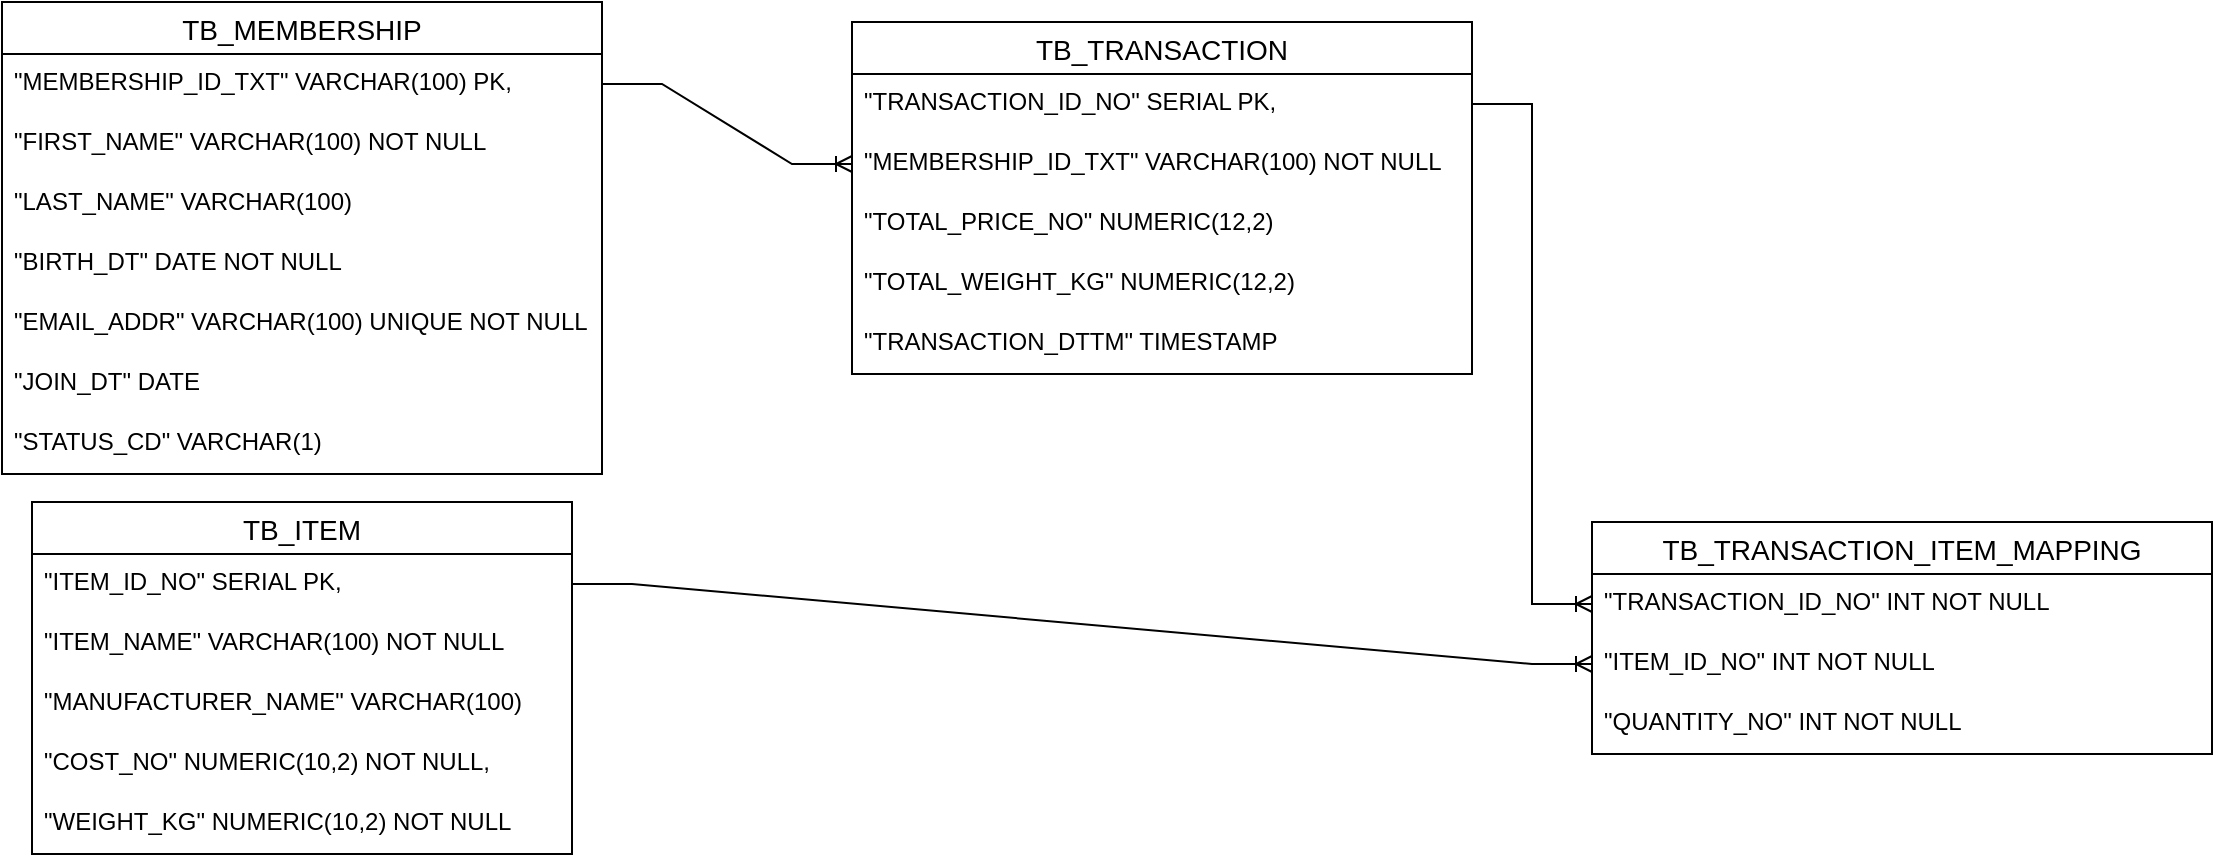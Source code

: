 <mxfile version="28.1.2">
  <diagram name="Page-1" id="7x_k01PApRXjQRJml1V-">
    <mxGraphModel dx="1042" dy="626" grid="1" gridSize="10" guides="1" tooltips="1" connect="1" arrows="1" fold="1" page="1" pageScale="1" pageWidth="827" pageHeight="1169" math="0" shadow="0">
      <root>
        <mxCell id="0" />
        <mxCell id="1" parent="0" />
        <mxCell id="9JpW4QMRia662BiHbdFQ-16" value="TB_ITEM" style="swimlane;fontStyle=0;childLayout=stackLayout;horizontal=1;startSize=26;horizontalStack=0;resizeParent=1;resizeParentMax=0;resizeLast=0;collapsible=1;marginBottom=0;align=center;fontSize=14;" vertex="1" parent="1">
          <mxGeometry x="50" y="260" width="270" height="176" as="geometry">
            <mxRectangle x="120" y="290" width="100" height="30" as="alternateBounds" />
          </mxGeometry>
        </mxCell>
        <mxCell id="9JpW4QMRia662BiHbdFQ-17" value="&quot;ITEM_ID_NO&quot; SERIAL PK," style="text;strokeColor=none;fillColor=none;spacingLeft=4;spacingRight=4;overflow=hidden;rotatable=0;points=[[0,0.5],[1,0.5]];portConstraint=eastwest;fontSize=12;whiteSpace=wrap;html=1;" vertex="1" parent="9JpW4QMRia662BiHbdFQ-16">
          <mxGeometry y="26" width="270" height="30" as="geometry" />
        </mxCell>
        <mxCell id="9JpW4QMRia662BiHbdFQ-18" value="&quot;ITEM_NAME&quot; VARCHAR(100) NOT NULL" style="text;strokeColor=none;fillColor=none;spacingLeft=4;spacingRight=4;overflow=hidden;rotatable=0;points=[[0,0.5],[1,0.5]];portConstraint=eastwest;fontSize=12;whiteSpace=wrap;html=1;" vertex="1" parent="9JpW4QMRia662BiHbdFQ-16">
          <mxGeometry y="56" width="270" height="30" as="geometry" />
        </mxCell>
        <mxCell id="9JpW4QMRia662BiHbdFQ-21" value="&quot;MANUFACTURER_NAME&quot; VARCHAR(100)" style="text;strokeColor=none;fillColor=none;spacingLeft=4;spacingRight=4;overflow=hidden;rotatable=0;points=[[0,0.5],[1,0.5]];portConstraint=eastwest;fontSize=12;whiteSpace=wrap;html=1;" vertex="1" parent="9JpW4QMRia662BiHbdFQ-16">
          <mxGeometry y="86" width="270" height="30" as="geometry" />
        </mxCell>
        <mxCell id="9JpW4QMRia662BiHbdFQ-23" value="&quot;COST_NO&quot; NUMERIC(10,2) NOT NULL," style="text;strokeColor=none;fillColor=none;spacingLeft=4;spacingRight=4;overflow=hidden;rotatable=0;points=[[0,0.5],[1,0.5]];portConstraint=eastwest;fontSize=12;whiteSpace=wrap;html=1;" vertex="1" parent="9JpW4QMRia662BiHbdFQ-16">
          <mxGeometry y="116" width="270" height="30" as="geometry" />
        </mxCell>
        <mxCell id="9JpW4QMRia662BiHbdFQ-19" value="&quot;WEIGHT_KG&quot; NUMERIC(10,2) NOT NULL" style="text;strokeColor=none;fillColor=none;spacingLeft=4;spacingRight=4;overflow=hidden;rotatable=0;points=[[0,0.5],[1,0.5]];portConstraint=eastwest;fontSize=12;whiteSpace=wrap;html=1;" vertex="1" parent="9JpW4QMRia662BiHbdFQ-16">
          <mxGeometry y="146" width="270" height="30" as="geometry" />
        </mxCell>
        <mxCell id="9JpW4QMRia662BiHbdFQ-24" value="TB_MEMBERSHIP" style="swimlane;fontStyle=0;childLayout=stackLayout;horizontal=1;startSize=26;horizontalStack=0;resizeParent=1;resizeParentMax=0;resizeLast=0;collapsible=1;marginBottom=0;align=center;fontSize=14;" vertex="1" parent="1">
          <mxGeometry x="35" y="10" width="300" height="236" as="geometry">
            <mxRectangle x="120" y="290" width="100" height="30" as="alternateBounds" />
          </mxGeometry>
        </mxCell>
        <mxCell id="9JpW4QMRia662BiHbdFQ-25" value="&quot;MEMBERSHIP_ID_TXT&quot; VARCHAR(100) PK," style="text;strokeColor=none;fillColor=none;spacingLeft=4;spacingRight=4;overflow=hidden;rotatable=0;points=[[0,0.5],[1,0.5]];portConstraint=eastwest;fontSize=12;whiteSpace=wrap;html=1;" vertex="1" parent="9JpW4QMRia662BiHbdFQ-24">
          <mxGeometry y="26" width="300" height="30" as="geometry" />
        </mxCell>
        <mxCell id="9JpW4QMRia662BiHbdFQ-26" value="&quot;FIRST_NAME&quot; VARCHAR(100) NOT NULL" style="text;strokeColor=none;fillColor=none;spacingLeft=4;spacingRight=4;overflow=hidden;rotatable=0;points=[[0,0.5],[1,0.5]];portConstraint=eastwest;fontSize=12;whiteSpace=wrap;html=1;" vertex="1" parent="9JpW4QMRia662BiHbdFQ-24">
          <mxGeometry y="56" width="300" height="30" as="geometry" />
        </mxCell>
        <mxCell id="9JpW4QMRia662BiHbdFQ-27" value="&quot;LAST_NAME&quot; VARCHAR(100)" style="text;strokeColor=none;fillColor=none;spacingLeft=4;spacingRight=4;overflow=hidden;rotatable=0;points=[[0,0.5],[1,0.5]];portConstraint=eastwest;fontSize=12;whiteSpace=wrap;html=1;" vertex="1" parent="9JpW4QMRia662BiHbdFQ-24">
          <mxGeometry y="86" width="300" height="30" as="geometry" />
        </mxCell>
        <mxCell id="9JpW4QMRia662BiHbdFQ-28" value="&quot;BIRTH_DT&quot; DATE NOT NULL" style="text;strokeColor=none;fillColor=none;spacingLeft=4;spacingRight=4;overflow=hidden;rotatable=0;points=[[0,0.5],[1,0.5]];portConstraint=eastwest;fontSize=12;whiteSpace=wrap;html=1;" vertex="1" parent="9JpW4QMRia662BiHbdFQ-24">
          <mxGeometry y="116" width="300" height="30" as="geometry" />
        </mxCell>
        <mxCell id="9JpW4QMRia662BiHbdFQ-30" value="&quot;EMAIL_ADDR&quot; VARCHAR(100) UNIQUE NOT NULL" style="text;strokeColor=none;fillColor=none;spacingLeft=4;spacingRight=4;overflow=hidden;rotatable=0;points=[[0,0.5],[1,0.5]];portConstraint=eastwest;fontSize=12;whiteSpace=wrap;html=1;" vertex="1" parent="9JpW4QMRia662BiHbdFQ-24">
          <mxGeometry y="146" width="300" height="30" as="geometry" />
        </mxCell>
        <mxCell id="9JpW4QMRia662BiHbdFQ-29" value="&quot;JOIN_DT&quot; DATE&amp;nbsp;" style="text;strokeColor=none;fillColor=none;spacingLeft=4;spacingRight=4;overflow=hidden;rotatable=0;points=[[0,0.5],[1,0.5]];portConstraint=eastwest;fontSize=12;whiteSpace=wrap;html=1;" vertex="1" parent="9JpW4QMRia662BiHbdFQ-24">
          <mxGeometry y="176" width="300" height="30" as="geometry" />
        </mxCell>
        <mxCell id="9JpW4QMRia662BiHbdFQ-31" value="&quot;STATUS_CD&quot; VARCHAR(1)&amp;nbsp;" style="text;strokeColor=none;fillColor=none;spacingLeft=4;spacingRight=4;overflow=hidden;rotatable=0;points=[[0,0.5],[1,0.5]];portConstraint=eastwest;fontSize=12;whiteSpace=wrap;html=1;" vertex="1" parent="9JpW4QMRia662BiHbdFQ-24">
          <mxGeometry y="206" width="300" height="30" as="geometry" />
        </mxCell>
        <mxCell id="9JpW4QMRia662BiHbdFQ-32" value="TB_TRANSACTION" style="swimlane;fontStyle=0;childLayout=stackLayout;horizontal=1;startSize=26;horizontalStack=0;resizeParent=1;resizeParentMax=0;resizeLast=0;collapsible=1;marginBottom=0;align=center;fontSize=14;" vertex="1" parent="1">
          <mxGeometry x="460" y="20" width="310" height="176" as="geometry">
            <mxRectangle x="120" y="290" width="100" height="30" as="alternateBounds" />
          </mxGeometry>
        </mxCell>
        <mxCell id="9JpW4QMRia662BiHbdFQ-33" value="&quot;TRANSACTION_ID_NO&quot; SERIAL PK," style="text;strokeColor=none;fillColor=none;spacingLeft=4;spacingRight=4;overflow=hidden;rotatable=0;points=[[0,0.5],[1,0.5]];portConstraint=eastwest;fontSize=12;whiteSpace=wrap;html=1;" vertex="1" parent="9JpW4QMRia662BiHbdFQ-32">
          <mxGeometry y="26" width="310" height="30" as="geometry" />
        </mxCell>
        <mxCell id="9JpW4QMRia662BiHbdFQ-34" value="&quot;MEMBERSHIP_ID_TXT&quot; VARCHAR(100) NOT NULL" style="text;strokeColor=none;fillColor=none;spacingLeft=4;spacingRight=4;overflow=hidden;rotatable=0;points=[[0,0.5],[1,0.5]];portConstraint=eastwest;fontSize=12;whiteSpace=wrap;html=1;" vertex="1" parent="9JpW4QMRia662BiHbdFQ-32">
          <mxGeometry y="56" width="310" height="30" as="geometry" />
        </mxCell>
        <mxCell id="9JpW4QMRia662BiHbdFQ-35" value="&quot;TOTAL_PRICE_NO&quot; NUMERIC(12,2)" style="text;strokeColor=none;fillColor=none;spacingLeft=4;spacingRight=4;overflow=hidden;rotatable=0;points=[[0,0.5],[1,0.5]];portConstraint=eastwest;fontSize=12;whiteSpace=wrap;html=1;" vertex="1" parent="9JpW4QMRia662BiHbdFQ-32">
          <mxGeometry y="86" width="310" height="30" as="geometry" />
        </mxCell>
        <mxCell id="9JpW4QMRia662BiHbdFQ-36" value="&quot;TOTAL_WEIGHT_KG&quot; NUMERIC(12,2)" style="text;strokeColor=none;fillColor=none;spacingLeft=4;spacingRight=4;overflow=hidden;rotatable=0;points=[[0,0.5],[1,0.5]];portConstraint=eastwest;fontSize=12;whiteSpace=wrap;html=1;" vertex="1" parent="9JpW4QMRia662BiHbdFQ-32">
          <mxGeometry y="116" width="310" height="30" as="geometry" />
        </mxCell>
        <mxCell id="9JpW4QMRia662BiHbdFQ-37" value="&quot;TRANSACTION_DTTM&quot; TIMESTAMP&amp;nbsp;" style="text;strokeColor=none;fillColor=none;spacingLeft=4;spacingRight=4;overflow=hidden;rotatable=0;points=[[0,0.5],[1,0.5]];portConstraint=eastwest;fontSize=12;whiteSpace=wrap;html=1;" vertex="1" parent="9JpW4QMRia662BiHbdFQ-32">
          <mxGeometry y="146" width="310" height="30" as="geometry" />
        </mxCell>
        <mxCell id="9JpW4QMRia662BiHbdFQ-38" value="TB_TRANSACTION_ITEM_MAPPING" style="swimlane;fontStyle=0;childLayout=stackLayout;horizontal=1;startSize=26;horizontalStack=0;resizeParent=1;resizeParentMax=0;resizeLast=0;collapsible=1;marginBottom=0;align=center;fontSize=14;" vertex="1" parent="1">
          <mxGeometry x="830" y="270" width="310" height="116" as="geometry">
            <mxRectangle x="120" y="290" width="100" height="30" as="alternateBounds" />
          </mxGeometry>
        </mxCell>
        <mxCell id="9JpW4QMRia662BiHbdFQ-39" value="&quot;TRANSACTION_ID_NO&quot; INT NOT NULL" style="text;strokeColor=none;fillColor=none;spacingLeft=4;spacingRight=4;overflow=hidden;rotatable=0;points=[[0,0.5],[1,0.5]];portConstraint=eastwest;fontSize=12;whiteSpace=wrap;html=1;" vertex="1" parent="9JpW4QMRia662BiHbdFQ-38">
          <mxGeometry y="26" width="310" height="30" as="geometry" />
        </mxCell>
        <mxCell id="9JpW4QMRia662BiHbdFQ-40" value="&quot;ITEM_ID_NO&quot; INT NOT NULL" style="text;strokeColor=none;fillColor=none;spacingLeft=4;spacingRight=4;overflow=hidden;rotatable=0;points=[[0,0.5],[1,0.5]];portConstraint=eastwest;fontSize=12;whiteSpace=wrap;html=1;" vertex="1" parent="9JpW4QMRia662BiHbdFQ-38">
          <mxGeometry y="56" width="310" height="30" as="geometry" />
        </mxCell>
        <mxCell id="9JpW4QMRia662BiHbdFQ-41" value="&quot;QUANTITY_NO&quot; INT NOT NULL" style="text;strokeColor=none;fillColor=none;spacingLeft=4;spacingRight=4;overflow=hidden;rotatable=0;points=[[0,0.5],[1,0.5]];portConstraint=eastwest;fontSize=12;whiteSpace=wrap;html=1;" vertex="1" parent="9JpW4QMRia662BiHbdFQ-38">
          <mxGeometry y="86" width="310" height="30" as="geometry" />
        </mxCell>
        <mxCell id="9JpW4QMRia662BiHbdFQ-46" value="" style="edgeStyle=entityRelationEdgeStyle;fontSize=12;html=1;endArrow=ERoneToMany;rounded=0;exitX=1;exitY=0.5;exitDx=0;exitDy=0;entryX=0;entryY=0.5;entryDx=0;entryDy=0;" edge="1" parent="1" source="9JpW4QMRia662BiHbdFQ-25" target="9JpW4QMRia662BiHbdFQ-34">
          <mxGeometry width="100" height="100" relative="1" as="geometry">
            <mxPoint x="410" y="380" as="sourcePoint" />
            <mxPoint x="510" y="280" as="targetPoint" />
          </mxGeometry>
        </mxCell>
        <mxCell id="9JpW4QMRia662BiHbdFQ-47" value="" style="edgeStyle=entityRelationEdgeStyle;fontSize=12;html=1;endArrow=ERoneToMany;rounded=0;exitX=1;exitY=0.5;exitDx=0;exitDy=0;entryX=0;entryY=0.5;entryDx=0;entryDy=0;" edge="1" parent="1" source="9JpW4QMRia662BiHbdFQ-33" target="9JpW4QMRia662BiHbdFQ-39">
          <mxGeometry width="100" height="100" relative="1" as="geometry">
            <mxPoint x="570" y="280" as="sourcePoint" />
            <mxPoint x="670" y="180" as="targetPoint" />
          </mxGeometry>
        </mxCell>
        <mxCell id="9JpW4QMRia662BiHbdFQ-48" value="" style="edgeStyle=entityRelationEdgeStyle;fontSize=12;html=1;endArrow=ERoneToMany;rounded=0;entryX=0;entryY=0.5;entryDx=0;entryDy=0;" edge="1" parent="1" source="9JpW4QMRia662BiHbdFQ-17" target="9JpW4QMRia662BiHbdFQ-40">
          <mxGeometry width="100" height="100" relative="1" as="geometry">
            <mxPoint x="570" y="280" as="sourcePoint" />
            <mxPoint x="670" y="180" as="targetPoint" />
          </mxGeometry>
        </mxCell>
      </root>
    </mxGraphModel>
  </diagram>
</mxfile>
